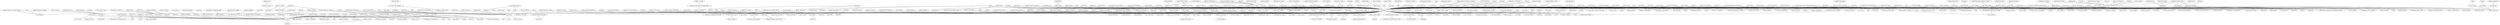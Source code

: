 strict graph layer1 {
	graph [name=layer1];
	node [label="\N"];
	208	[label="Oxidation-Reduction",
		level=2,
		src_id=9205,
		weight=26.430505752563477];
	4430	[label="J Am Chem Soc",
		src_id=5227,
		weight=17.88532066345215];
	208 -- 4430	[level=2,
		weight=2865.0];
	5786	[label="Eur J Pharmacol",
		src_id=3862,
		weight=17.88532066345215];
	60	[label="Dose-Response Relationship, Drug",
		level=1,
		src_id=9159,
		weight=36.910797119140625];
	5786 -- 60	[level=1,
		weight=4085.0];
	7	[label=Animals,
		level=1,
		src_id=8728,
		weight=87.04492950439453];
	5786 -- 7	[level=1,
		weight=12056.0];
	3098	[label="Schizophr Res",
		src_id=6568,
		weight=17.88532066345215];
	1	[label=Humans,
		level=1,
		src_id=8710,
		weight=100.0];
	3098 -- 1	[level=2,
		weight=6833.0];
	198	[label="Psychiatric Status Rating Scales",
		level=2,
		src_id=9124,
		weight=26.938886642456055];
	3098 -- 198	[level=2,
		weight=2006.0];
	146	[label=Schizophrenia,
		level=2,
		src_id=8903,
		weight=28.593612670898438];
	3098 -- 146	[level=2,
		weight=5452.0];
	214	[label="Recombinant Proteins",
		level=2,
		src_id=9654,
		weight=26.344009399414062];
	5342	[label="J Biol Chem",
		src_id=4296,
		weight=17.88532066345215];
	214 -- 5342	[level=2,
		weight=8544.0];
	15	[label="Retrospective Studies",
		level=1,
		src_id=8934,
		weight=66.80177307128906];
	5458	[label="Transplant Proc",
		src_id=4183,
		weight=17.88532066345215];
	15 -- 5458	[level=1,
		weight=4923.0];
	3693	[label="Stat Med",
		src_id=5975,
		weight=17.88532066345215];
	182	[label="Models, Statistical",
		level=2,
		src_id=10055,
		weight=27.430286407470703];
	3693 -- 182	[level=2,
		weight=2979.0];
	3693 -- 1	[level=2,
		weight=5746.0];
	100	[label="Adaptation, Psychological",
		level=2,
		src_id=9288,
		weight=31.468103408813477];
	2382	[label=Psychooncology,
		src_id=7279,
		weight=17.88532066345215];
	100 -- 2382	[level=2,
		weight=938.0];
	5091	[label=Biochemistry,
		src_id=4556,
		weight=17.88532066345215];
	166	[label="Protein Conformation",
		level=2,
		src_id=9473,
		weight=27.98406410217285];
	5091 -- 166	[level=2,
		weight=5055.0];
	5091 -- 1	[level=2,
		weight=8084.0];
	7720	[label="J Womens Health (Larchmt)",
		src_id=1820,
		weight=17.88532066345215];
	113	[label="Women&apos;&apos;s Health",
		level=2,
		src_id=8828,
		weight=30.159963607788086];
	7720 -- 113	[level=2,
		weight=882.0];
	7720 -- 1	[level=2,
		weight=2917.0];
	241	[label="Program Evaluation",
		level=2,
		src_id=9272,
		weight=25.355653762817383];
	4110	[label="Eval Program Plann",
		src_id=5552,
		weight=17.88532066345215];
	241 -- 4110	[level=2,
		weight=678.0];
	5597	[label="Med Secoli",
		src_id=4041,
		weight=17.88532066345215];
	133	[label="History, 16th Century",
		level=2,
		src_id=8718,
		weight=29.108421325683594];
	5597 -- 133	[level=2,
		weight=74.0];
	94	[label="History, 17th Century",
		level=1,
		src_id=8713,
		weight=31.96539878845215];
	5597 -- 94	[level=1,
		weight=103.0];
	5597 -- 1	[level=1,
		weight=326.0];
	84	[label="Mental Disorders",
		level=1,
		src_id=8711,
		weight=33.095008850097656];
	1881	[label="Psychiatr Serv",
		src_id=7789,
		weight=17.88532066345215];
	84 -- 1881	[level=1,
		weight=2296.0];
	217	[label="Alzheimer Disease",
		level=2,
		src_id=9985,
		weight=26.169424057006836];
	1234	[label="J Alzheimers Dis",
		src_id=8439,
		weight=17.88532066345215];
	217 -- 1234	[level=2,
		weight=4120.0];
	7837	[label="Cult Health Sex",
		src_id=17,
		weight=17.88532066345215];
	7837 -- 1	[level=2,
		weight=1198.0];
	188	[label="Cultural Characteristics",
		level=2,
		src_id=8924,
		weight=27.186613082885742];
	7837 -- 188	[level=2,
		weight=155.0];
	291	[label=Comorbidity,
		level=2,
		src_id=9686,
		weight=24.38990020751953];
	3982	[label="J Affect Disord",
		src_id=5684,
		weight=17.88532066345215];
	291 -- 3982	[level=2,
		weight=1038.0];
	5503	[label="J Appl Psychol",
		src_id=4138,
		weight=17.88532066345215];
	5503 -- 1	[level=2,
		weight=1966.0];
	222	[label=Employment,
		level=2,
		src_id=9026,
		weight=25.992656707763672];
	5503 -- 222	[level=2,
		weight=552.0];
	3839	[label=Biomaterials,
		src_id=5830,
		weight=17.88532066345215];
	237	[label="Materials Testing",
		level=2,
		src_id=9485,
		weight=25.540685653686523];
	3839 -- 237	[level=2,
		weight=3037.0];
	169	[label="Cell Survival",
		level=2,
		src_id=9305,
		weight=27.827877044677734];
	3839 -- 169	[level=2,
		weight=1665.0];
	3839 -- 7	[level=2,
		weight=8570.0];
	7189	[label=Trials,
		src_id=2343,
		weight=17.88532066345215];
	7189 -- 1	[level=2,
		weight=4457.0];
	223	[label="Research Design",
		level=2,
		src_id=8761,
		weight=25.992656707763672];
	7189 -- 223	[level=2,
		weight=2702.0];
	4993	[label="Br J Sociol",
		src_id=4656,
		weight=17.88532066345215];
	83	[label="Social Change",
		level=1,
		src_id=8739,
		weight=33.095008850097656];
	4993 -- 83	[level=1,
		weight=181.0];
	4993 -- 1	[level=1,
		weight=746.0];
	229	[label="Anthropology, Cultural",
		level=2,
		src_id=8733,
		weight=25.81363296508789];
	3741	[label="Sociol Health Illn",
		src_id=5927,
		weight=17.88532066345215];
	229 -- 3741	[level=2,
		weight=119.0];
	4460	[label=JAMA,
		src_id=5196,
		weight=17.88532066345215];
	14	[label="United States",
		level=1,
		src_id=8726,
		weight=69.37049865722656];
	4460 -- 14	[level=1,
		weight=5661.0];
	21	[label="History, 20th Century",
		level=1,
		src_id=8716,
		weight=55.34901809692383];
	4460 -- 21	[level=1,
		weight=865.0];
	4460 -- 1	[level=1,
		weight=19588.0];
	36	[label="Magnetic Resonance Imaging",
		level=1,
		src_id=8815,
		weight=43.684322357177734];
	2367	[label=Neuroimage,
		src_id=7294,
		weight=17.88532066345215];
	36 -- 2367	[level=1,
		weight=8854.0];
	5339	[label="J Dairy Sci",
		src_id=4299,
		weight=17.88532066345215];
	123	[label=Cattle,
		level=2,
		src_id=8767,
		weight=29.537063598632812];
	5339 -- 123	[level=2,
		weight=9659.0];
	5339 -- 7	[level=2,
		weight=11825.0];
	177	[label=Aging,
		level=2,
		src_id=9532,
		weight=27.51064109802246];
	4521	[label="Exp Gerontol",
		src_id=5125,
		weight=17.88532066345215];
	177 -- 4521	[level=2,
		weight=2149.0];
	1151	[label="Water Sci Technol",
		src_id=8550,
		weight=17.88532066345215];
	694	[label=Bioreactors,
		src_id=9650,
		weight=19.768112182617188];
	1151 -- 694	[level=2,
		weight=2876.0];
	902	[label="Water Purification",
		src_id=10985,
		weight=18.443592071533203];
	1151 -- 902	[level=2,
		weight=3584.0];
	5633	[label="J Biomech",
		src_id=4009,
		weight=17.88532066345215];
	5633 -- 1	[level=2,
		weight=5897.0];
	136	[label="Biomechanical Phenomena",
		level=2,
		src_id=9118,
		weight=28.889802932739258];
	5633 -- 136	[level=2,
		weight=3585.0];
	27	[label=Prognosis,
		level=1,
		src_id=8933,
		weight=48.82526397705078];
	2152	[label="Ann Surg Oncol",
		src_id=7513,
		weight=17.88532066345215];
	27 -- 2152	[level=1,
		weight=4582.0];
	2419	[label="Qual Life Res",
		src_id=7240,
		weight=17.88532066345215];
	2419 -- 1	[level=1,
		weight=3794.0];
	76	[label="Quality of Life",
		level=1,
		src_id=9235,
		weight=34.752174377441406];
	2419 -- 76	[level=1,
		weight=3318.0];
	34	[label="Cells, Cultured",
		level=1,
		src_id=8858,
		weight=44.24479675292969];
	5344	[label="J Immunol",
		src_id=4293,
		weight=17.88532066345215];
	34 -- 5344	[level=1,
		weight=7324.0];
	73	[label="Cell Proliferation",
		level=1,
		src_id=8860,
		weight=35.06745910644531];
	6456	[label=Oncotarget,
		src_id=3187,
		weight=17.88532066345215];
	73 -- 6456	[level=1,
		weight=3988.0];
	288	[label="Health Care Reform",
		level=2,
		src_id=8756,
		weight=24.4897518157959];
	4108	[label="Mod Healthc",
		src_id=5554,
		weight=17.88532066345215];
	288 -- 4108	[level=2,
		weight=816.0];
	87	[label="Delivery of Health Care",
		level=1,
		src_id=9005,
		weight=32.862831115722656];
	2994	[label=BMJ,
		src_id=6672,
		weight=17.88532066345215];
	87 -- 2994	[level=1,
		weight=1316.0];
	103	[label=Obesity,
		level=2,
		src_id=9157,
		weight=31.27800178527832];
	7177	[label="Obesity (Silver Spring)",
		src_id=2354,
		weight=17.88532066345215];
	103 -- 7177	[level=2,
		weight=3081.0];
	4284	[label="Int J Radiat Oncol Biol Phys",
		src_id=5377,
		weight=17.88532066345215];
	4284 -- 1	[level=2,
		weight=11735.0];
	230	[label="Combined Modality Therapy",
		level=2,
		src_id=8795,
		weight=25.723247528076172];
	4284 -- 230	[level=2,
		weight=1690.0];
	78	[label="HIV Infections",
		level=1,
		src_id=8915,
		weight=34.645965576171875];
	3175	[label=AIDS,
		src_id=6492,
		weight=17.88532066345215];
	78 -- 3175	[level=1,
		weight=7241.0];
	191	[label="Chromatography, High Pressure Liquid",
		level=2,
		src_id=9354,
		weight=27.104496002197266];
	2190	[label="J Chromatogr A",
		src_id=7475,
		weight=17.88532066345215];
	191 -- 2190	[level=2,
		weight=5952.0];
	255	[label="DNA, Bacterial",
		level=2,
		src_id=9201,
		weight=25.073261260986328];
	7266	[label="Int J Syst Evol Microbiol",
		src_id=227,
		weight=17.88532066345215];
	255 -- 7266	[level=2,
		weight=8212.0];
	6692	[label="Atten Percept Psychophys",
		src_id=2823,
		weight=17.88532066345215];
	206	[label=Attention,
		level=2,
		src_id=8822,
		weight=26.5164852142334];
	6692 -- 206	[level=2,
		weight=1128.0];
	6692 -- 1	[level=2,
		weight=2011.0];
	7892	[label="Opt Express",
		src_id=1644,
		weight=17.88532066345215];
	101	[label="Equipment Design",
		level=1,
		src_id=9119,
		weight=31.468103408813477];
	7892 -- 101	[level=1,
		weight=7485.0];
	65	[label="Computer Simulation",
		level=1,
		src_id=8773,
		weight=36.330772399902344];
	7892 -- 65	[level=1,
		weight=3644.0];
	120	[label="Models, Theoretical",
		level=2,
		src_id=10536,
		weight=29.885969161987305];
	7892 -- 120	[level=2,
		weight=3163.0];
	185	[label="Evidence-Based Medicine",
		level=2,
		src_id=8901,
		weight=27.268278121948242];
	5404	[label=Lakartidningen,
		src_id=4238,
		weight=17.88532066345215];
	185 -- 5404	[level=2,
		weight=700.0];
	69	[label="Clinical Trials as Topic",
		level=1,
		src_id=9039,
		weight=35.377864837646484];
	7683	[label="MMW Fortschr Med",
		src_id=186,
		weight=17.88532066345215];
	69 -- 7683	[level=1,
		weight=830.0];
	81	[label="Cell Differentiation",
		level=1,
		src_id=8856,
		weight=33.88600158691406];
	81 -- 5344	[level=1,
		weight=4232.0];
	178	[label=Water,
		level=2,
		src_id=9507,
		weight=27.51064109802246];
	7726	[label="J Phys Chem B",
		src_id=1813,
		weight=17.88532066345215];
	178 -- 7726	[level=2,
		weight=3116.0];
	186	[label="Binding Sites",
		level=2,
		src_id=10413,
		weight=27.268278121948242];
	186 -- 5342	[level=2,
		weight=10283.0];
	10	[label="Young Adult",
		level=1,
		src_id=8796,
		weight=75.45704650878906];
	7052	[label="PLoS One",
		src_id=2471,
		weight=17.88532066345215];
	10 -- 7052	[level=1,
		weight=19593.0];
	207	[label="Polymorphism, Single Nucleotide",
		level=2,
		src_id=10069,
		weight=26.5164852142334];
	5433	[label="BMC Genomics",
		src_id=421,
		weight=17.88532066345215];
	207 -- 5433	[level=2,
		weight=1445.0];
	202	[label="Stress, Psychological",
		level=2,
		src_id=9367,
		weight=26.686920166015625];
	4220	[label=Psychoneuroendocrinology,
		src_id=5442,
		weight=17.88532066345215];
	202 -- 4220	[level=2,
		weight=1246.0];
	3643	[label="Soc Sci Med",
		src_id=6020,
		weight=17.88532066345215];
	164	[label="Interviews as Topic",
		level=2,
		src_id=8917,
		weight=28.061565399169922];
	3643 -- 164	[level=2,
		weight=1141.0];
	3643 -- 1	[level=2,
		weight=9175.0];
	279	[label="Health Status",
		level=2,
		src_id=9049,
		weight=24.58883285522461];
	3643 -- 279	[level=2,
		weight=872.0];
	137	[label="Social Support",
		level=2,
		src_id=9290,
		weight=28.81626319885254];
	3643 -- 137	[level=2,
		weight=733.0];
	104	[label="Qualitative Research",
		level=2,
		src_id=8916,
		weight=31.08583641052246];
	3643 -- 104	[level=2,
		weight=1169.0];
	170	[label="Heart Failure",
		level=2,
		src_id=9426,
		weight=27.67008399963379];
	1032	[label="Eur J Heart Fail",
		src_id=93,
		weight=17.88532066345215];
	170 -- 1032	[level=2,
		weight=2707.0];
	5007	[label=Diabetes,
		src_id=4642,
		weight=17.88532066345215];
	243	[label=Insulin,
		level=2,
		src_id=8992,
		weight=25.355653762817383];
	5007 -- 243	[level=2,
		weight=2604.0];
	5007 -- 7	[level=2,
		weight=4868.0];
	5462	[label=Atherosclerosis,
		src_id=4179,
		weight=17.88532066345215];
	58	[label=Biomarkers,
		level=1,
		src_id=8998,
		weight=36.95842361450195];
	5462 -- 58	[level=1,
		weight=1494.0];
	5462 -- 1	[level=1,
		weight=7595.0];
	3741 -- 1	[level=2,
		weight=1166.0];
	5834	[label="Water Res",
		src_id=3815,
		weight=17.88532066345215];
	368	[label="Water Pollutants, Chemical",
		src_id=9298,
		weight=23.124969482421875];
	5834 -- 368	[level=2,
		weight=3240.0];
	5834 -- 902	[level=2,
		weight=3803.0];
	4220 -- 1	[level=2,
		weight=2933.0];
	5478	[label=Stroke,
		src_id=4163,
		weight=17.88532066345215];
	176	[label=Stroke,
		level=2,
		src_id=9691,
		weight=27.51064109802246];
	5478 -- 176	[level=2,
		weight=7617.0];
	5478 -- 1	[level=2,
		weight=11173.0];
	2874	[label="J Aging Soc Policy",
		src_id=6795,
		weight=17.88532066345215];
	2874 -- 1	[level=2,
		weight=530.0];
	125	[label="Public Policy",
		level=2,
		src_id=9053,
		weight=29.324140548706055];
	2874 -- 125	[level=2,
		weight=130.0];
	116	[label=China,
		level=2,
		src_id=9937,
		weight=30.091882705688477];
	2087	[label="Ying Yong Sheng Tai Xue Bao",
		src_id=7576,
		weight=17.88532066345215];
	116 -- 2087	[level=2,
		weight=3774.0];
	3725	[label="Zhonghua Liu Xing Bing Xue Za Zhi",
		src_id=5942,
		weight=17.88532066345215];
	116 -- 3725	[level=2,
		weight=3314.0];
	3645	[label="Zhonghua Yi Shi Za Zhi",
		src_id=6018,
		weight=17.88532066345215];
	116 -- 3645	[level=2,
		weight=462.0];
	257	[label="Nursing Assessment",
		level=2,
		src_id=10615,
		weight=25.073261260986328];
	4299	[label=Nursing,
		src_id=5362,
		weight=17.88532066345215];
	257 -- 4299	[level=2,
		weight=694.0];
	57	[label="Models, Molecular",
		level=1,
		src_id=9219,
		weight=36.95842361450195];
	7726 -- 57	[level=2,
		weight=3185.0];
	3271	[label="J Interpers Violence",
		src_id=6393,
		weight=17.88532066345215];
	3271 -- 1	[level=2,
		weight=3273.0];
	119	[label="Interpersonal Relations",
		level=2,
		src_id=8922,
		weight=29.885969161987305];
	3271 -- 119	[level=2,
		weight=725.0];
	107	[label="Lung Neoplasms",
		level=2,
		src_id=8941,
		weight=30.760820388793945];
	3133	[label="Lung Cancer",
		src_id=6533,
		weight=17.88532066345215];
	107 -- 3133	[level=2,
		weight=4555.0];
	79	[label="Health Knowledge, Attitudes, Practice",
		level=1,
		src_id=8918,
		weight=34.2696647644043];
	2655	[label="BMC Public Health",
		src_id=701,
		weight=17.88532066345215];
	79 -- 2655	[level=1,
		weight=1144.0];
	155	[label="Plant Extracts",
		level=2,
		src_id=9337,
		weight=28.291793823242188];
	4007	[label="J Ethnopharmacol",
		src_id=5657,
		weight=17.88532066345215];
	155 -- 4007	[level=2,
		weight=5668.0];
	153	[label="Diabetes Mellitus, Type 2",
		level=2,
		src_id=8989,
		weight=28.3677921295166];
	4071	[label="Diabetes Care",
		src_id=5593,
		weight=17.88532066345215];
	153 -- 4071	[level=2,
		weight=4619.0];
	212	[label="Chronic Disease",
		level=2,
		src_id=9761,
		weight=26.344009399414062];
	4329	[label=Pain,
		src_id=5330,
		weight=17.88532066345215];
	212 -- 4329	[level=2,
		weight=588.0];
	286	[label="Dental Caries",
		level=2,
		src_id=9135,
		weight=24.4897518157959];
	5836	[label="Caries Res",
		src_id=3813,
		weight=17.88532066345215];
	286 -- 5836	[level=2,
		weight=805.0];
	3353	[label="J Cataract Refract Surg",
		src_id=6309,
		weight=17.88532066345215];
	3353 -- 1	[level=2,
		weight=8226.0];
	235	[label="Visual Acuity",
		level=2,
		src_id=9987,
		weight=25.540685653686523];
	3353 -- 235	[level=2,
		weight=3175.0];
	25	[label="Follow-Up Studies",
		level=1,
		src_id=8996,
		weight=50.85843276977539];
	5663	[label="Ann Thorac Surg",
		src_id=3982,
		weight=17.88532066345215];
	25 -- 5663	[level=1,
		weight=4385.0];
	281	[label="Population Dynamics",
		level=2,
		src_id=10510,
		weight=24.58883285522461];
	5662	[label=Oecologia,
		src_id=3983,
		weight=17.88532066345215];
	281 -- 5662	[level=2,
		weight=959.0];
	6342	[label="Sci Rep",
		src_id=3323,
		weight=17.88532066345215];
	6342 -- 1	[level=1,
		weight=34325.0];
	39	[label="Disease Models, Animal",
		level=1,
		src_id=8812,
		weight=42.29903030395508];
	6342 -- 39	[level=1,
		weight=4021.0];
	246	[label="Sexual Behavior",
		level=2,
		src_id=8735,
		weight=25.26218032836914];
	5749	[label="Arch Sex Behav",
		src_id=3899,
		weight=17.88532066345215];
	246 -- 5749	[level=2,
		weight=1310.0];
	4430 -- 57	[level=2,
		weight=8022.0];
	17	[label="Surveys and Questionnaires",
		level=1,
		src_id=8833,
		weight=61.09681701660156];
	2655 -- 17	[level=1,
		weight=3129.0];
	165	[label="Health Promotion",
		level=2,
		src_id=9806,
		weight=27.98406410217285];
	2655 -- 165	[level=2,
		weight=1261.0];
	41	[label=Prevalence,
		level=1,
		src_id=9071,
		weight=41.806114196777344];
	2655 -- 41	[level=1,
		weight=1900.0];
	2655 -- 1	[level=1,
		weight=12976.0];
	42	[label="Socioeconomic Factors",
		level=1,
		src_id=8736,
		weight=41.34180450439453];
	2655 -- 42	[level=1,
		weight=1701.0];
	24	[label="Cross-Sectional Studies",
		level=1,
		src_id=9093,
		weight=50.91201400756836];
	2655 -- 24	[level=1,
		weight=3415.0];
	3820	[label="J Neurosci",
		src_id=5848,
		weight=17.88532066345215];
	269	[label="In Vitro Techniques",
		level=2,
		src_id=10249,
		weight=24.78475570678711];
	3820 -- 269	[level=2,
		weight=2578.0];
	80	[label=Neurons,
		level=1,
		src_id=8927,
		weight=34.106163024902344];
	3820 -- 80	[level=1,
		weight=8210.0];
	3820 -- 7	[level=1,
		weight=21773.0];
	3785	[label="Mol Cell Biol",
		src_id=5882,
		weight=17.88532066345215];
	219	[label="Transcription Factors",
		level=2,
		src_id=8900,
		weight=26.169424057006836];
	3785 -- 219	[level=2,
		weight=2210.0];
	3785 -- 7	[level=2,
		weight=7034.0];
	4988	[label=Evolution,
		src_id=4661,
		weight=17.88532066345215];
	129	[label="Biological Evolution",
		level=2,
		src_id=8898,
		weight=29.180644989013672];
	4988 -- 129	[level=2,
		weight=2113.0];
	4988 -- 7	[level=2,
		weight=3748.0];
	4423	[label="J Am Vet Med Assoc",
		src_id=5234,
		weight=17.88532066345215];
	225	[label=Dogs,
		level=2,
		src_id=9438,
		weight=25.81363296508789];
	4423 -- 225	[level=2,
		weight=2937.0];
	4423 -- 7	[level=2,
		weight=7910.0];
	7641	[label=Zootaxa,
		src_id=1906,
		weight=17.88532066345215];
	122	[label="Species Specificity",
		level=2,
		src_id=8873,
		weight=29.607431411743164];
	7641 -- 122	[level=2,
		weight=1713.0];
	7641 -- 7	[level=2,
		weight=12668.0];
	56	[label="Breast Neoplasms",
		level=1,
		src_id=8826,
		weight=37.14784240722656];
	3767	[label="Breast Cancer Res Treat",
		src_id=5900,
		weight=17.88532066345215];
	56 -- 3767	[level=1,
		weight=6563.0];
	4551	[label="Exp Brain Res",
		src_id=5098,
		weight=17.88532066345215];
	234	[label="Reaction Time",
		level=2,
		src_id=8819,
		weight=25.63227081298828];
	4551 -- 234	[level=2,
		weight=1950.0];
	4551 -- 1	[level=2,
		weight=6251.0];
	61	[label="History, 18th Century",
		level=1,
		src_id=8717,
		weight=36.910797119140625];
	2261	[label="J Med Biogr",
		src_id=7400,
		weight=17.88532066345215];
	61 -- 2261	[level=1,
		weight=209.0];
	12	[label="Risk Factors",
		level=1,
		src_id=8825,
		weight=71.24629974365234];
	12 -- 7052	[level=1,
		weight=8991.0];
	5767	[label="J Nurs Adm",
		src_id=3880,
		weight=17.88532066345215];
	200	[label=Leadership,
		level=2,
		src_id=8754,
		weight=26.771392822265625];
	5767 -- 200	[level=2,
		weight=616.0];
	5767 -- 1	[level=2,
		weight=2038.0];
	181	[label="Nursing Staff, Hospital",
		level=2,
		src_id=8845,
		weight=27.430286407470703];
	5767 -- 181	[level=2,
		weight=873.0];
	108	[label=Temperature,
		level=2,
		src_id=8869,
		weight=30.760820388793945];
	1087	[label="Bioresour Technol",
		src_id=8656,
		weight=17.88532066345215];
	108 -- 1087	[level=2,
		weight=3275.0];
	187	[label="Attitude to Health",
		level=2,
		src_id=8925,
		weight=27.186613082885742];
	3555	[label="Patient Educ Couns",
		src_id=6110,
		weight=17.88532066345215];
	187 -- 3555	[level=2,
		weight=576.0];
	226	[label="Computational Biology",
		level=2,
		src_id=9218,
		weight=25.81363296508789];
	1278	[label=Bioinformatics,
		src_id=8395,
		weight=17.88532066345215];
	226 -- 1278	[level=2,
		weight=3253.0];
	248	[label="Models, Genetic",
		level=2,
		src_id=10063,
		weight=25.26218032836914];
	4978	[label=Genetics,
		src_id=4671,
		weight=17.88532066345215];
	248 -- 4978	[level=2,
		weight=2167.0];
	59	[label=Algorithms,
		level=1,
		src_id=8775,
		weight=36.95842361450195];
	1278 -- 59	[level=2,
		weight=6236.0];
	151	[label=Software,
		level=2,
		src_id=8777,
		weight=28.518693923950195];
	1278 -- 151	[level=2,
		weight=7195.0];
	53	[label=Phylogeny,
		level=1,
		src_id=8955,
		weight=37.70623016357422];
	7266 -- 53	[level=1,
		weight=9399.0];
	92	[label="Sequence Analysis, DNA",
		level=1,
		src_id=9200,
		weight=32.329627990722656];
	7266 -- 92	[level=1,
		weight=7631.0];
	7913	[label="J Acquir Immune Defic Syndr",
		src_id=162,
		weight=17.88532066345215];
	290	[label="Anti-HIV Agents",
		level=2,
		src_id=9841,
		weight=24.38990020751953];
	7913 -- 290	[level=2,
		weight=2054.0];
	7913 -- 1	[level=2,
		weight=6544.0];
	1881 -- 1	[level=1,
		weight=5498.0];
	33	[label="Molecular Sequence Data",
		level=1,
		src_id=8959,
		weight=44.5545539855957];
	33 -- 5342	[level=1,
		weight=18024.0];
	5343	[label="J Bacteriol",
		src_id=4295,
		weight=17.88532066345215];
	33 -- 5343	[level=1,
		weight=5745.0];
	4803	[label="Plant Physiol",
		src_id=4848,
		weight=17.88532066345215];
	33 -- 4803	[level=2,
		weight=2374.0];
	4274	[label="Appl Environ Microbiol",
		src_id=5387,
		weight=17.88532066345215];
	33 -- 4274	[level=2,
		weight=5271.0];
	62	[label="Cell Line",
		level=1,
		src_id=8864,
		weight=36.76728820800781];
	62 -- 5342	[level=1,
		weight=13738.0];
	289	[label=Family,
		level=2,
		src_id=10280,
		weight=24.4897518157959];
	3122	[label="J Fam Psychol",
		src_id=6545,
		weight=17.88532066345215];
	289 -- 3122	[level=2,
		weight=234.0];
	211	[label=Students,
		level=2,
		src_id=10342,
		weight=26.430505752563477];
	3703	[label="J Am Coll Health",
		src_id=5965,
		weight=17.88532066345215];
	211 -- 3703	[level=2,
		weight=1187.0];
	53 -- 7052	[level=1,
		weight=9151.0];
	175	[label="Myocardial Infarction",
		level=2,
		src_id=9254,
		weight=27.590572357177734];
	5550	[label="Am J Cardiol",
		src_id=4091,
		weight=17.88532066345215];
	175 -- 5550	[level=2,
		weight=2412.0];
	7305	[label="Proc Biol Sci",
		src_id=2224,
		weight=17.88532066345215];
	117	[label="Social Behavior",
		level=2,
		src_id=9406,
		weight=30.023523330688477];
	7305 -- 117	[level=2,
		weight=541.0];
	7305 -- 7	[level=2,
		weight=7563.0];
	4455	[label="J Rheumatol",
		src_id=5202,
		weight=17.88532066345215];
	64	[label="Severity of Illness Index",
		level=1,
		src_id=9086,
		weight=36.379722595214844];
	4455 -- 64	[level=1,
		weight=1831.0];
	4455 -- 1	[level=1,
		weight=8696.0];
	11	[label="Treatment Outcome",
		level=1,
		src_id=8791,
		weight=74.7963638305664];
	11 -- 5663	[level=1,
		weight=4747.0];
	4521 -- 1	[level=2,
		weight=2028.0];
	171	[label="Environmental Monitoring",
		level=2,
		src_id=9302,
		weight=27.67008399963379];
	5251	[label="Sci Total Environ",
		src_id=4387,
		weight=17.88532066345215];
	171 -- 5251	[level=2,
		weight=8667.0];
	216	[label="Body Mass Index",
		level=2,
		src_id=9633,
		weight=26.25698471069336];
	216 -- 7177	[level=2,
		weight=1807.0];
	4787	[label="J Environ Manage",
		src_id=4864,
		weight=17.88532066345215];
	296	[label="Conservation of Natural Resources",
		level=2,
		src_id=10610,
		weight=24.38990020751953];
	4787 -- 296	[level=2,
		weight=2036.0];
	4787 -- 1	[level=2,
		weight=1670.0];
	150	[label=Ecosystem,
		level=2,
		src_id=8879,
		weight=28.518693923950195];
	2087 -- 150	[level=2,
		weight=2855.0];
	250	[label="Blood Glucose",
		level=2,
		src_id=8991,
		weight=25.168052673339844];
	4071 -- 250	[level=2,
		weight=3073.0];
	4071 -- 1	[level=2,
		weight=10941.0];
	9	[label=Child,
		level=1,
		src_id=8794,
		weight=76.380126953125];
	9 -- 7052	[level=1,
		weight=8973.0];
	4139	[label="Cult Med Psychiatry",
		src_id=5522,
		weight=17.88532066345215];
	4139 -- 1	[level=2,
		weight=602.0];
	293	[label=Culture,
		level=2,
		src_id=9400,
		weight=24.38990020751953];
	4139 -- 293	[level=2,
		weight=113.0];
	2830	[label="Biosens Bioelectron",
		src_id=6840,
		weight=17.88532066345215];
	101 -- 2830	[level=1,
		weight=4069.0];
	4299 -- 1	[level=2,
		weight=3883.0];
	4110 -- 1	[level=2,
		weight=942.0];
	109	[label=Physicians,
		level=2,
		src_id=9875,
		weight=30.496360778808594];
	5298	[label="Med Econ",
		src_id=4336,
		weight=17.88532066345215];
	109 -- 5298	[level=2,
		weight=551.0];
	63	[label="Anti-Bacterial Agents",
		level=1,
		src_id=9128,
		weight=36.525901794433594];
	5285	[label="Antimicrob Agents Chemother",
		src_id=4349,
		weight=17.88532066345215];
	63 -- 5285	[level=1,
		weight=6851.0];
	3904	[label="J Anim Sci",
		src_id=5764,
		weight=17.88532066345215];
	144	[label=Diet,
		level=2,
		src_id=8881,
		weight=28.668174743652344];
	3904 -- 144	[level=2,
		weight=2813.0];
	252	[label=Swine,
		level=2,
		src_id=10188,
		weight=25.168052673339844];
	3904 -- 252	[level=2,
		weight=3012.0];
	3904 -- 7	[level=2,
		weight=9119.0];
	3979	[label=Hypertension,
		src_id=5687,
		weight=17.88532066345215];
	197	[label=Hypertension,
		level=2,
		src_id=9425,
		weight=26.938886642456055];
	3979 -- 197	[level=2,
		weight=4303.0];
	3979 -- 1	[level=2,
		weight=5484.0];
	218	[label="Blood Pressure",
		level=2,
		src_id=9427,
		weight=26.169424057006836];
	3979 -- 218	[level=2,
		weight=3642.0];
	14 -- 5298	[level=2,
		weight=2448.0];
	14 -- 4108	[level=1,
		weight=8734.0];
	90	[label="Neoplasm Staging",
		level=1,
		src_id=8936,
		weight=32.56850051879883];
	2152 -- 90	[level=1,
		weight=3404.0];
	2152 -- 1	[level=1,
		weight=9249.0];
	240	[label="Survival Rate",
		level=2,
		src_id=9344,
		weight=25.355653762817383];
	2152 -- 240	[level=2,
		weight=3541.0];
	6496	[label="BMJ Case Rep",
		src_id=3147,
		weight=17.88532066345215];
	29	[label="Diagnosis, Differential",
		level=1,
		src_id=9064,
		weight=47.48917770385742];
	6496 -- 29	[level=1,
		weight=4796.0];
	6496 -- 1	[level=1,
		weight=17143.0];
	99	[label="Biomarkers, Tumor",
		level=1,
		src_id=8937,
		weight=31.71846580505371];
	99 -- 6456	[level=1,
		weight=2448.0];
	5430	[label="N Engl J Med",
		src_id=4213,
		weight=17.88532066345215];
	215	[label="Drug Therapy, Combination",
		level=2,
		src_id=9129,
		weight=26.344009399414062];
	5430 -- 215	[level=2,
		weight=936.0];
	5430 -- 1	[level=2,
		weight=26506.0];
	163	[label="Predictive Value of Tests",
		level=2,
		src_id=8969,
		weight=28.061565399169922];
	7333	[label="World J Gastroenterol",
		src_id=22,
		weight=17.88532066345215];
	163 -- 7333	[level=2,
		weight=1827.0];
	68	[label="Gene Expression Regulation",
		level=1,
		src_id=9634,
		weight=35.377864837646484];
	68 -- 7052	[level=1,
		weight=8221.0];
	86	[label="Practice Guidelines as Topic",
		level=1,
		src_id=8846,
		weight=32.979278564453125];
	86 -- 2994	[level=1,
		weight=1412.0];
	91	[label="Polymerase Chain Reaction",
		level=1,
		src_id=9629,
		weight=32.44944763183594];
	4388	[label="J Clin Microbiol",
		src_id=5269,
		weight=17.88532066345215];
	91 -- 4388	[level=1,
		weight=3708.0];
	220	[label="Substance-Related Disorders",
		level=2,
		src_id=10013,
		weight=26.08131980895996];
	4312	[label="Drug Alcohol Depend",
		src_id=5349,
		weight=17.88532066345215];
	220 -- 4312	[level=2,
		weight=1574.0];
	97	[label="Molecular Structure",
		level=1,
		src_id=9173,
		weight=31.903982162475586];
	5311	[label="J Org Chem",
		src_id=4323,
		weight=17.88532066345215];
	97 -- 5311	[level=2,
		weight=7872.0];
	2619	[label="Bioorg Med Chem Lett",
		src_id=7044,
		weight=17.88532066345215];
	97 -- 2619	[level=1,
		weight=6426.0];
	5870	[label="Annu Int Conf IEEE Eng Med Biol Soc",
		src_id=3781,
		weight=17.88532066345215];
	5870 -- 1	[level=1,
		weight=15584.0];
	5870 -- 59	[level=1,
		weight=6812.0];
	5285 -- 1	[level=1,
		weight=9543.0];
	158	[label="Microbial Sensitivity Tests",
		level=2,
		src_id=9935,
		weight=28.215431213378906];
	5285 -- 158	[level=2,
		weight=7457.0];
	54	[label=Apoptosis,
		level=1,
		src_id=9197,
		weight=37.61417007446289];
	5044	[label="Biochem Biophys Res Commun",
		src_id=4603,
		weight=17.88532066345215];
	54 -- 5044	[level=1,
		weight=3472.0];
	132	[label=DNA,
		level=2,
		src_id=8764,
		weight=29.108421325683594];
	4721	[label="Nucleic Acids Res",
		src_id=4933,
		weight=17.88532066345215];
	132 -- 4721	[level=2,
		weight=3831.0];
	239	[label="Models, Chemical",
		level=2,
		src_id=9356,
		weight=25.355653762817383];
	7897	[label="Phys Rev E Stat Nonlin Soft Matter Phys",
		src_id=1634,
		weight=17.88532066345215];
	239 -- 7897	[level=2,
		weight=2484.0];
	193	[label="Neuropsychological Tests",
		level=2,
		src_id=8814,
		weight=27.104496002197266];
	5555	[label=Neuropsychologia,
		src_id=4087,
		weight=17.88532066345215];
	193 -- 5555	[level=2,
		weight=2078.0];
	3971	[label="J Am Acad Dermatol",
		src_id=5697,
		weight=17.88532066345215];
	3971 -- 1	[level=2,
		weight=10368.0];
	282	[label="Skin Neoplasms",
		level=2,
		src_id=10020,
		weight=24.58883285522461];
	3971 -- 282	[level=2,
		weight=2539.0];
	40	[label="Models, Biological",
		level=1,
		src_id=8781,
		weight=42.29903030395508];
	4365	[label="Proc Natl Acad Sci U S A",
		src_id=5292,
		weight=17.88532066345215];
	40 -- 4365	[level=1,
		weight=4280.0];
	5458 -- 1	[level=1,
		weight=16116.0];
	5120	[label="Am J Obstet Gynecol",
		src_id=4528,
		weight=17.88532066345215];
	2	[label=Female,
		level=1,
		src_id=8751,
		weight=98.26700592041016];
	5120 -- 2	[level=1,
		weight=10693.0];
	22	[label=Pregnancy,
		level=1,
		src_id=8802,
		weight=51.468326568603516];
	5120 -- 22	[level=1,
		weight=7242.0];
	4614	[label="Nihon Rinsho",
		src_id=5037,
		weight=17.88532066345215];
	111	[label=Japan,
		level=2,
		src_id=9314,
		weight=30.36259651184082];
	4614 -- 111	[level=2,
		weight=1327.0];
	4614 -- 1	[level=2,
		weight=19097.0];
	261	[label="Disease Outbreaks",
		level=2,
		src_id=9467,
		weight=24.88162612915039];
	1040	[label="Euro Surveill",
		src_id=91,
		weight=17.88532066345215];
	261 -- 1040	[level=2,
		weight=1721.0];
	5716	[label="Anesth Analg",
		src_id=3929,
		weight=17.88532066345215];
	294	[label="Double-Blind Method",
		level=2,
		src_id=9155,
		weight=24.38990020751953];
	5716 -- 294	[level=2,
		weight=1058.0];
	5716 -- 1	[level=2,
		weight=10955.0];
	5545	[label=Soins,
		src_id=4098,
		weight=17.88532066345215];
	102	[label=France,
		level=2,
		src_id=9811,
		weight=31.40496063232422];
	5545 -- 102	[level=2,
		weight=1299.0];
	5545 -- 1	[level=2,
		weight=3579.0];
	5112	[label="Am Psychol",
		src_id=4536,
		weight=17.88532066345215];
	72	[label="History, 21st Century",
		level=1,
		src_id=8731,
		weight=35.274925231933594];
	5112 -- 72	[level=1,
		weight=481.0];
	5112 -- 1	[level=1,
		weight=2020.0];
	3606	[label="J Clin Oncol",
		src_id=6060,
		weight=17.88532066345215];
	35	[label=Neoplasms,
		level=1,
		src_id=8938,
		weight=44.00115966796875];
	3606 -- 35	[level=1,
		weight=2542.0];
	127	[label="Antineoplastic Combined Chemotherapy Protocols",
		level=2,
		src_id=8939,
		weight=29.252552032470703];
	3606 -- 127	[level=2,
		weight=4193.0];
	3606 -- 1	[level=1,
		weight=17405.0];
	280	[label="Data Collection",
		level=2,
		src_id=8986,
		weight=24.58883285522461];
	5863	[label="J Med Internet Res",
		src_id=379,
		weight=17.88532066345215];
	280 -- 5863	[level=2,
		weight=163.0];
	2354	[label="Nat Genet",
		src_id=7307,
		weight=17.88532066345215];
	2354 -- 1	[level=2,
		weight=3915.0];
	213	[label="Genetic Predisposition to Disease",
		level=2,
		src_id=9695,
		weight=26.344009399414062];
	2354 -- 213	[level=2,
		weight=962.0];
	8	[label=Adolescent,
		level=1,
		src_id=8792,
		weight=83.36589813232422];
	8 -- 7052	[level=1,
		weight=15817.0];
	4365 -- 7	[level=1,
		weight=32886.0];
	2580	[label="Aten Primaria",
		src_id=7082,
		weight=17.88532066345215];
	180	[label="Primary Health Care",
		level=2,
		src_id=10075,
		weight=27.51064109802246];
	2580 -- 180	[level=2,
		weight=1171.0];
	2580 -- 1	[level=2,
		weight=3644.0];
	4853	[label="Am J Phys Anthropol",
		src_id=4798,
		weight=17.88532066345215];
	264	[label="History, Ancient",
		level=2,
		src_id=8725,
		weight=24.88162612915039];
	4853 -- 264	[level=2,
		weight=434.0];
	4853 -- 1	[level=2,
		weight=2389.0];
	106	[label=Radiography,
		level=2,
		src_id=9068,
		weight=30.760820388793945];
	4228	[label="Spine (Phila Pa 1976)",
		src_id=5433,
		weight=17.88532066345215];
	106 -- 4228	[level=2,
		weight=2024.0];
	7728	[label="Rep Carcinog",
		src_id=1811,
		weight=17.88532066345215];
	149	[label="Government Regulation",
		level=2,
		src_id=9021,
		weight=28.518693923950195];
	7728 -- 149	[level=2,
		weight=448.0];
	7728 -- 1	[level=2,
		weight=628.0];
	242	[label="Mice, Knockout",
		level=2,
		src_id=9220,
		weight=25.355653762817383];
	242 -- 5344	[level=2,
		weight=7800.0];
	23	[label="Prospective Studies",
		level=1,
		src_id=8829,
		weight=51.44209289550781];
	3756	[label="Int J Cardiol",
		src_id=5911,
		weight=17.88532066345215];
	23 -- 3756	[level=1,
		weight=2532.0];
	135	[label="Image Processing, Computer-Assisted",
		level=2,
		src_id=9123,
		weight=28.889802932739258];
	135 -- 2367	[level=2,
		weight=4458.0];
	298	[label="Heart Rate",
		level=2,
		src_id=10246,
		weight=24.38990020751953];
	7105	[label="Am J Physiol Heart Circ Physiol",
		src_id=242,
		weight=17.88532066345215];
	298 -- 7105	[level=2,
		weight=1205.0];
	2128	[label="J Hazard Mater",
		src_id=7535,
		weight=17.88532066345215];
	368 -- 2128	[level=2,
		weight=4277.0];
	5275	[label=Chemosphere,
		src_id=4360,
		weight=17.88532066345215];
	368 -- 5275	[level=2,
		weight=6519.0];
	368 -- 5251	[level=2,
		weight=5326.0];
	5663 -- 1	[level=1,
		weight=19992.0];
	48	[label="Postoperative Complications",
		level=1,
		src_id=9152,
		weight=39.5128173828125];
	5663 -- 48	[level=1,
		weight=3826.0];
	44	[label="Risk Assessment",
		level=1,
		src_id=9251,
		weight=40.94771957397461];
	5663 -- 44	[level=1,
		weight=2383.0];
	7897 -- 65	[level=2,
		weight=4917.0];
	4129	[label="AJR Am J Roentgenol",
		src_id=5532,
		weight=17.88532066345215];
	270	[label="Contrast Media",
		level=2,
		src_id=9547,
		weight=24.68716049194336];
	4129 -- 270	[level=2,
		weight=2231.0];
	4129 -- 1	[level=1,
		weight=11816.0];
	32	[label="Tomography, X-Ray Computed",
		level=1,
		src_id=9276,
		weight=44.656944274902344];
	4129 -- 32	[level=1,
		weight=4296.0];
	138	[label="Muscle, Skeletal",
		level=2,
		src_id=8851,
		weight=28.81626319885254];
	3465	[label="J Appl Physiol (1985)",
		src_id=6198,
		weight=17.88532066345215];
	138 -- 3465	[level=2,
		weight=2960.0];
	110	[label="Hydrogen-Ion Concentration",
		level=2,
		src_id=9652,
		weight=30.36259651184082];
	2128 -- 110	[level=2,
		weight=3148.0];
	115	[label=Genotype,
		level=2,
		src_id=9997,
		weight=30.091882705688477];
	115 -- 4388	[level=2,
		weight=2248.0];
	142	[label="Social Conditions",
		level=2,
		src_id=8742,
		weight=28.74239158630371];
	2053	[label="J Hist Sex",
		src_id=7611,
		weight=17.88532066345215];
	142 -- 2053	[level=2,
		weight=53.0];
	278	[label="Disease Progression",
		level=2,
		src_id=9707,
		weight=24.58883285522461];
	4827	[label=Neurology,
		src_id=4824,
		weight=17.88532066345215];
	278 -- 4827	[level=2,
		weight=1584.0];
	174	[label="Gene Expression Regulation, Neoplastic",
		level=2,
		src_id=9383,
		weight=27.590572357177734];
	174 -- 6456	[level=2,
		weight=3521.0];
	4899	[label=Pediatrics,
		src_id=4750,
		weight=17.88532066345215];
	37	[label="Infant, Newborn",
		level=1,
		src_id=8801,
		weight=42.81869888305664];
	4899 -- 37	[level=1,
		weight=4784.0];
	4899 -- 1	[level=1,
		weight=15553.0];
	28	[label=Infant,
		level=1,
		src_id=8803,
		weight=48.53419876098633];
	4899 -- 28	[level=1,
		weight=4976.0];
	20	[label="Child, Preschool",
		level=1,
		src_id=8805,
		weight=56.81303405761719];
	4899 -- 20	[level=1,
		weight=5029.0];
	263	[label="Nurse-Patient Relations",
		level=2,
		src_id=8844,
		weight=24.88162612915039];
	3918	[label="Krankenpfl Soins Infirm",
		src_id=5750,
		weight=17.88532066345215];
	263 -- 3918	[level=2,
		weight=768.0];
	3868	[label=Appetite,
		src_id=5801,
		weight=17.88532066345215];
	3868 -- 1	[level=2,
		weight=4170.0];
	275	[label="Feeding Behavior",
		level=2,
		src_id=10907,
		weight=24.68716049194336];
	3868 -- 275	[level=2,
		weight=1873.0];
	160	[label="Informed Consent",
		level=2,
		src_id=9613,
		weight=28.138689041137695];
	7363	[label="Am J Bioeth",
		src_id=217,
		weight=17.88532066345215];
	160 -- 7363	[level=2,
		weight=627.0];
	194	[label=Australia,
		level=2,
		src_id=8768,
		weight=27.104496002197266];
	4848	[label="Med J Aust",
		src_id=4802,
		weight=17.88532066345215];
	194 -- 4848	[level=2,
		weight=4704.0];
	6456 -- 1	[level=1,
		weight=14779.0];
	297	[label=Learning,
		level=2,
		src_id=10340,
		weight=24.38990020751953];
	3946	[label="Med Teach",
		src_id=5722,
		weight=17.88532066345215];
	297 -- 3946	[level=2,
		weight=677.0];
	118	[label="Escherichia coli",
		level=2,
		src_id=9651,
		weight=29.885969161987305];
	118 -- 5343	[level=2,
		weight=3094.0];
	98	[label="Bacterial Proteins",
		level=1,
		src_id=9104,
		weight=31.71846580505371];
	98 -- 5343	[level=1,
		weight=7765.0];
	299	[label="Protein Structure, Tertiary",
		level=2,
		src_id=9221,
		weight=24.289264678955078];
	299 -- 5342	[level=2,
		weight=14729.0];
	74	[label="Mice, Inbred C57BL",
		level=1,
		src_id=9105,
		weight=34.910438537597656];
	74 -- 5344	[level=1,
		weight=9672.0];
	5743	[label="J Allergy Clin Immunol",
		src_id=3903,
		weight=17.88532066345215];
	228	[label=Asthma,
		level=2,
		src_id=9031,
		weight=25.81363296508789];
	5743 -- 228	[level=2,
		weight=3307.0];
	5743 -- 1	[level=2,
		weight=9109.0];
	89	[label="Cardiovascular Diseases",
		level=1,
		src_id=8827,
		weight=32.62773895263672];
	5667	[label=Circulation,
		src_id=3977,
		weight=17.88532066345215];
	89 -- 5667	[level=1,
		weight=1819.0];
	292	[label=Emotions,
		level=2,
		src_id=9614,
		weight=24.38990020751953];
	7995	[label=Emotion,
		src_id=1529,
		weight=17.88532066345215];
	292 -- 7995	[level=2,
		weight=1017.0];
	21 -- 2053	[level=2,
		weight=73.0];
	1108	[label="Agric Hist",
		src_id=8626,
		weight=17.88532066345215];
	21 -- 1108	[level=2,
		weight=50.0];
	4276	[label="Med Educ",
		src_id=5385,
		weight=17.88532066345215];
	130	[label="Clinical Competence",
		level=2,
		src_id=9576,
		weight=29.108421325683594];
	4276 -- 130	[level=2,
		weight=1356.0];
	4276 -- 1	[level=2,
		weight=4193.0];
	5836 -- 1	[level=2,
		weight=1223.0];
	140	[label="Surface Properties",
		level=2,
		src_id=9436,
		weight=28.74239158630371];
	1130	[label=Langmuir,
		src_id=8588,
		weight=17.88532066345215];
	140 -- 1130	[level=2,
		weight=5512.0];
	1249	[label="Issue Brief Health Policy Track Serv",
		src_id=8423,
		weight=17.88532066345215];
	192	[label="State Government",
		level=2,
		src_id=9023,
		weight=27.104496002197266];
	1249 -- 192	[level=2,
		weight=554.0];
	1249 -- 1	[level=2,
		weight=630.0];
	4287	[label="Addict Behav",
		src_id=5374,
		weight=17.88532066345215];
	4287 -- 1	[level=2,
		weight=4532.0];
	272	[label="Sex Factors",
		level=2,
		src_id=9419,
		weight=24.68716049194336];
	4287 -- 272	[level=2,
		weight=475.0];
	95	[label=Kinetics,
		level=1,
		src_id=9510,
		weight=31.903982162475586];
	95 -- 5342	[level=1,
		weight=9781.0];
	45	[label="Amino Acid Sequence",
		level=1,
		src_id=8962,
		weight=39.80710983276367];
	45 -- 5342	[level=1,
		weight=16234.0];
	147	[label=Women,
		level=2,
		src_id=8741,
		weight=28.593612670898438];
	3242	[label="J Natl Black Nurses Assoc",
		src_id=6423,
		weight=17.88532066345215];
	147 -- 3242	[level=2,
		weight=30.0];
	271	[label="State Medicine",
		level=2,
		src_id=9535,
		weight=24.68716049194336];
	3341	[label="Health Serv J",
		src_id=6321,
		weight=17.88532066345215];
	271 -- 3341	[level=2,
		weight=6014.0];
	7876	[label="J Chromatogr B Analyt Technol Biomed Life Sci",
		src_id=1662,
		weight=17.88532066345215];
	38	[label="Reproducibility of Results",
		level=1,
		src_id=9319,
		weight=42.781951904296875];
	7876 -- 38	[level=1,
		weight=4785.0];
	7876 -- 1	[level=1,
		weight=4857.0];
	38 -- 2190	[level=2,
		weight=4994.0];
	4827 -- 1	[level=2,
		weight=21665.0];
	141	[label="Cohort Studies",
		level=2,
		src_id=9097,
		weight=28.74239158630371];
	4827 -- 141	[level=2,
		weight=1707.0];
	96	[label="Age Factors",
		level=1,
		src_id=9421,
		weight=31.903982162475586];
	4932	[label="Age Ageing",
		src_id=4716,
		weight=17.88532066345215];
	96 -- 4932	[level=1,
		weight=903.0];
	139	[label="Health Policy",
		level=2,
		src_id=9571,
		weight=28.74239158630371];
	3525	[label="Health Policy",
		src_id=6139,
		weight=17.88532066345215];
	139 -- 3525	[level=2,
		weight=708.0];
	3982 -- 1	[level=2,
		weight=8663.0];
	167	[label=Depression,
		level=2,
		src_id=8902,
		weight=27.906166076660156];
	3982 -- 167	[level=2,
		weight=1987.0];
	145	[label=Europe,
		level=2,
		src_id=8719,
		weight=28.668174743652344];
	145 -- 1040	[level=2,
		weight=714.0];
	3756 -- 1	[level=1,
		weight=20930.0];
	231	[label=Economics,
		level=2,
		src_id=10862,
		weight=25.723247528076172];
	231 -- 1108	[level=2,
		weight=14.0];
	93	[label=Politics,
		level=1,
		src_id=8749,
		weight=32.026611328125];
	93 -- 4108	[level=1,
		weight=1109.0];
	265	[label=Parents,
		level=2,
		src_id=10651,
		weight=24.88162612915039];
	4001	[label="J Autism Dev Disord",
		src_id=5664,
		weight=17.88532066345215];
	265 -- 4001	[level=2,
		weight=472.0];
	43	[label=Mutation,
		level=1,
		src_id=9454,
		weight=41.10615539550781];
	43 -- 5342	[level=1,
		weight=11136.0];
	205	[label=Electrocardiography,
		level=2,
		src_id=8782,
		weight=26.686920166015625];
	5646	[label="J Electrocardiol",
		src_id=3998,
		weight=17.88532066345215];
	205 -- 5646	[level=2,
		weight=2135.0];
	253	[label="Particle Size",
		level=2,
		src_id=9514,
		weight=25.073261260986328];
	253 -- 1130	[level=2,
		weight=2523.0];
	4083	[label="Int J Pharm",
		src_id=5581,
		weight=17.88532066345215];
	253 -- 4083	[level=2,
		weight=3035.0];
	50	[label="Antineoplastic Agents",
		level=1,
		src_id=8940,
		weight=39.17168426513672];
	1884	[label="Clin Cancer Res",
		src_id=7786,
		weight=17.88532066345215];
	50 -- 1884	[level=1,
		weight=3135.0];
	3242 -- 1	[level=2,
		weight=291.0];
	124	[label=England,
		level=2,
		src_id=8706,
		weight=29.39542007446289];
	124 -- 2994	[level=2,
		weight=3312.0];
	67	[label="Base Sequence",
		level=1,
		src_id=8965,
		weight=36.03459167480469];
	67 -- 5342	[level=1,
		weight=7847.0];
	5363	[label="Indian Pediatr",
		src_id=4275,
		weight=17.88532066345215];
	5363 -- 1	[level=2,
		weight=5387.0];
	210	[label=India,
		level=2,
		src_id=10703,
		weight=26.430505752563477];
	5363 -- 210	[level=2,
		weight=1755.0];
	4724	[label=Nature,
		src_id=4930,
		weight=17.88532066345215];
	126	[label=Research,
		level=2,
		src_id=8758,
		weight=29.324140548706055];
	4724 -- 126	[level=2,
		weight=2333.0];
	273	[label=Science,
		level=2,
		src_id=8722,
		weight=24.68716049194336];
	4724 -- 273	[level=2,
		weight=1621.0];
	4724 -- 7	[level=2,
		weight=14818.0];
	47	[label="United Kingdom",
		level=1,
		src_id=8729,
		weight=39.68144989013672];
	47 -- 2994	[level=1,
		weight=9614.0];
	47 -- 3341	[level=2,
		weight=6062.0];
	4312 -- 1	[level=2,
		weight=5124.0];
	7177 -- 1	[level=2,
		weight=4258.0];
	238	[label="Range of Motion, Articular",
		level=2,
		src_id=10414,
		weight=25.448482513427734];
	2464	[label="J Shoulder Elbow Surg",
		src_id=7197,
		weight=17.88532066345215];
	238 -- 2464	[level=2,
		weight=1316.0];
	195	[label="Drug Design",
		level=2,
		src_id=9171,
		weight=27.02192497253418];
	195 -- 2619	[level=2,
		weight=3833.0];
	7360	[label="Am J Med Genet A",
		src_id=2172,
		weight=17.88532066345215];
	7360 -- 1	[level=2,
		weight=8386.0];
	128	[label=Phenotype,
		level=2,
		src_id=8963,
		weight=29.180644989013672];
	7360 -- 128	[level=2,
		weight=2482.0];
	258	[label=Communication,
		level=2,
		src_id=10042,
		weight=25.073261260986328];
	258 -- 3555	[level=2,
		weight=1530.0];
	5863 -- 1	[level=2,
		weight=2979.0];
	3946 -- 1	[level=2,
		weight=4019.0];
	3525 -- 1	[level=2,
		weight=2612.0];
	285	[label=Ligands,
		level=2,
		src_id=9471,
		weight=24.4897518157959];
	5174	[label="Inorg Chem",
		src_id=4470,
		weight=17.88532066345215];
	285 -- 5174	[level=2,
		weight=2162.0];
	2382 -- 1	[level=2,
		weight=3197.0];
	2994 -- 1	[level=1,
		weight=40047.0];
	13	[label="Aged, 80 and over",
		level=1,
		src_id=8935,
		weight=70.82869720458984];
	13 -- 7052	[level=1,
		weight=9206.0];
	4426	[label="J Am Geriatr Soc",
		src_id=5231,
		weight=17.88532066345215];
	4426 -- 1	[level=2,
		weight=9204.0];
	283	[label="Activities of Daily Living",
		level=2,
		src_id=9982,
		weight=24.4897518157959];
	4426 -- 283	[level=2,
		weight=1028.0];
	227	[label=Prejudice,
		level=2,
		src_id=9047,
		weight=25.81363296508789];
	4446	[label="J Homosex",
		src_id=5211,
		weight=17.88532066345215];
	227 -- 4446	[level=2,
		weight=209.0];
	154	[label=Internet,
		level=2,
		src_id=8974,
		weight=28.3677921295166];
	154 -- 4721	[level=2,
		weight=3840.0];
	3478	[label="Mol Biol Evol",
		src_id=6185,
		weight=17.88532066345215];
	251	[label="Evolution, Molecular",
		level=2,
		src_id=8957,
		weight=25.168052673339844];
	3478 -- 251	[level=2,
		weight=3149.0];
	3478 -- 7	[level=2,
		weight=2944.0];
	267	[label=Electroencephalography,
		level=2,
		src_id=8784,
		weight=24.78475570678711];
	8249	[label="Clin Neurophysiol",
		src_id=11,
		weight=17.88532066345215];
	267 -- 8249	[level=2,
		weight=2551.0];
	5174 -- 57	[level=2,
		weight=3582.0];
	3647	[label=Hepatology,
		src_id=6016,
		weight=17.88532066345215];
	3647 -- 1	[level=2,
		weight=7715.0];
	105	[label=Liver,
		level=2,
		src_id=8970,
		weight=30.956554412841797];
	3647 -- 105	[level=2,
		weight=2374.0];
	5370	[label="Soc Work",
		src_id=4269,
		weight=17.88532066345215];
	5370 -- 1	[level=2,
		weight=904.0];
	268	[label="Social Welfare",
		level=2,
		src_id=10618,
		weight=24.78475570678711];
	5370 -- 268	[level=2,
		weight=55.0];
	3175 -- 1	[level=1,
		weight=8583.0];
	82	[label="Protein Binding",
		level=1,
		src_id=9195,
		weight=33.38127899169922];
	5342 -- 82	[level=1,
		weight=18283.0];
	5342 -- 1	[level=1,
		weight=43889.0];
	5342 -- 57	[level=1,
		weight=8421.0];
	26	[label="Signal Transduction",
		level=1,
		src_id=8884,
		weight=50.01390075683594];
	5342 -- 26	[level=1,
		weight=11256.0];
	7683 -- 1	[level=1,
		weight=13535.0];
	85	[label=Germany,
		level=1,
		src_id=8724,
		weight=33.0372314453125];
	7683 -- 85	[level=1,
		weight=3466.0];
	5	[label="Middle Aged",
		level=1,
		src_id=8759,
		weight=90.52001953125];
	5 -- 7052	[level=1,
		weight=36330.0];
	70	[label="RNA, Messenger",
		level=1,
		src_id=9724,
		weight=35.274925231933594];
	5044 -- 70	[level=1,
		weight=3315.0];
	5044 -- 7	[level=1,
		weight=21309.0];
	3942	[label="J Epidemiol Community Health",
		src_id=5726,
		weight=17.88532066345215];
	3942 -- 1	[level=2,
		weight=4033.0];
	114	[label="Social Class",
		level=2,
		src_id=10616,
		weight=30.159963607788086];
	3942 -- 114	[level=2,
		weight=554.0];
	224	[label="Genetic Variation",
		level=2,
		src_id=10071,
		weight=25.903432846069336];
	2383	[label="Mol Ecol",
		src_id=7278,
		weight=17.88532066345215];
	224 -- 2383	[level=2,
		weight=3055.0];
	2124	[label="Occup Environ Med",
		src_id=7539,
		weight=17.88532066345215];
	2124 -- 1	[level=2,
		weight=3105.0];
	300	[label="Occupational Exposure",
		level=2,
		src_id=9024,
		weight=24.289264678955078];
	2124 -- 300	[level=2,
		weight=1470.0];
	4446 -- 1	[level=2,
		weight=1489.0];
	2731	[label="Nurs Stand",
		src_id=6935,
		weight=17.88532066345215];
	2731 -- 1	[level=1,
		weight=11758.0];
	75	[label="Nurse&apos;&apos;s Role",
		level=1,
		src_id=8837,
		weight=34.85782241821289];
	2731 -- 75	[level=1,
		weight=1756.0];
	55	[label="Attitude of Health Personnel",
		level=1,
		src_id=8841,
		weight=37.42885971069336];
	2731 -- 55	[level=1,
		weight=1130.0];
	173	[label="Quality of Health Care",
		level=2,
		src_id=9008,
		weight=27.67008399963379];
	2731 -- 173	[level=2,
		weight=535.0];
	2982	[label="Epidemiol Prev",
		src_id=6684,
		weight=17.88532066345215];
	2982 -- 1	[level=2,
		weight=1743.0];
	232	[label=Italy,
		level=2,
		src_id=10262,
		weight=25.723247528076172];
	2982 -- 232	[level=2,
		weight=1426.0];
	5749 -- 1	[level=2,
		weight=2402.0];
	247	[label="Gender Identity",
		level=2,
		src_id=10621,
		weight=25.26218032836914];
	5749 -- 247	[level=2,
		weight=303.0];
	112	[label=Antioxidants,
		level=2,
		src_id=9301,
		weight=30.227779388427734];
	4960	[label="J Agric Food Chem",
		src_id=4688,
		weight=17.88532066345215];
	112 -- 4960	[level=2,
		weight=2847.0];
	3192	[label="Free Radic Biol Med",
		src_id=6475,
		weight=17.88532066345215];
	121	[label="Oxidative Stress",
		level=2,
		src_id=9299,
		weight=29.816770553588867];
	3192 -- 121	[level=2,
		weight=2936.0];
	3192 -- 7	[level=2,
		weight=4705.0];
	4329 -- 1	[level=2,
		weight=4755.0];
	4146	[label=Gene,
		src_id=5515,
		weight=17.88532066345215];
	4146 -- 1	[level=2,
		weight=5809.0];
	284	[label="Cloning, Molecular",
		level=2,
		src_id=9657,
		weight=24.4897518157959];
	4146 -- 284	[level=2,
		weight=1619.0];
	199	[label="Behavior, Animal",
		level=2,
		src_id=9897,
		weight=26.771392822265625];
	3893	[label="Behav Brain Res",
		src_id=5776,
		weight=17.88532066345215];
	199 -- 3893	[level=2,
		weight=2084.0];
	5275 -- 7	[level=2,
		weight=4921.0];
	1087 -- 694	[level=2,
		weight=4829.0];
	6	[label=Aged,
		level=1,
		src_id=8788,
		weight=87.94000244140625];
	6 -- 7052	[level=1,
		weight=24480.0];
	5790	[label="Am J Public Health",
		src_id=3858,
		weight=17.88532066345215];
	5790 -- 1	[level=1,
		weight=8960.0];
	66	[label="Public Health",
		level=1,
		src_id=8737,
		weight=36.1337890625];
	5790 -- 66	[level=1,
		weight=1469.0];
	183	[label=Spain,
		level=2,
		src_id=9291,
		weight=27.34950065612793];
	4907	[label="Med Clin (Barc)",
		src_id=4742,
		weight=17.88532066345215];
	183 -- 4907	[level=2,
		weight=1759.0];
	3644	[label="Health Aff (Millwood)",
		src_id=6019,
		weight=17.88532066345215];
	3644 -- 1	[level=1,
		weight=5291.0];
	88	[label="Health Services Accessibility",
		level=1,
		src_id=9003,
		weight=32.74565124511719];
	3644 -- 88	[level=1,
		weight=710.0];
	262	[label=Curriculum,
		level=2,
		src_id=9242,
		weight=24.88162612915039];
	2961	[label="Acad Med",
		src_id=6706,
		weight=17.88532066345215];
	262 -- 2961	[level=2,
		weight=1786.0];
	18	[label="Time Factors",
		level=1,
		src_id=8809,
		weight=58.327762603759766];
	18 -- 7052	[level=1,
		weight=9082.0];
	295	[label=Seasons,
		level=2,
		src_id=8868,
		weight=24.38990020751953];
	295 -- 5251	[level=2,
		weight=1328.0];
	2373	[label="Methods Mol Biol",
		src_id=7288,
		weight=17.88532066345215];
	2373 -- 1	[level=2,
		weight=19829.0];
	134	[label=Proteins,
		level=2,
		src_id=9628,
		weight=28.889802932739258];
	2373 -- 134	[level=2,
		weight=2311.0];
	4001 -- 1	[level=2,
		weight=4105.0];
	203	[label="Structure-Activity Relationship",
		level=2,
		src_id=9176,
		weight=26.686920166015625];
	203 -- 2619	[level=2,
		weight=11433.0];
	1 -- 2830	[level=1,
		weight=4424.0];
	1 -- 5667	[level=1,
		weight=18087.0];
	2517	[label="Cancer Epidemiol Biomarkers Prev",
		src_id=7145,
		weight=17.88532066345215];
	1 -- 2517	[level=1,
		weight=6226.0];
	5302	[label=Lancet,
		src_id=4332,
		weight=17.88532066345215];
	1 -- 5302	[level=2,
		weight=31644.0];
	1 -- 2261	[level=1,
		weight=720.0];
	1 -- 5555	[level=2,
		weight=6029.0];
	1 -- 1032	[level=2,
		weight=3265.0];
	6900	[label="Forensic Sci Int Genet",
		src_id=2621,
		weight=17.88532066345215];
	1 -- 6900	[level=2,
		weight=1713.0];
	1 -- 3122	[level=2,
		weight=1686.0];
	5253	[label="Environ Health Perspect",
		src_id=4385,
		weight=17.88532066345215];
	1 -- 5253	[level=2,
		weight=5915.0];
	1 -- 1234	[level=2,
		weight=5805.0];
	2984	[label="Cad Saude Publica",
		src_id=6682,
		weight=17.88532066345215];
	1 -- 2984	[level=2,
		weight=4943.0];
	1 -- 7333	[level=2,
		weight=16057.0];
	1 -- 4721	[level=2,
		weight=9372.0];
	1 -- 7995	[level=2,
		weight=1742.0];
	1 -- 4228	[level=2,
		weight=10421.0];
	1 -- 2367	[level=1,
		weight=13411.0];
	1 -- 4932	[level=1,
		weight=3252.0];
	3886	[label="Med Sci Sports Exerc",
		src_id=5784,
		weight=17.88532066345215];
	1 -- 3886	[level=2,
		weight=5836.0];
	1 -- 3555	[level=2,
		weight=4587.0];
	1 -- 1884	[level=1,
		weight=15116.0];
	1 -- 7052	[level=1,
		weight=123522.0];
	6958	[label="Cochrane Database Syst Rev",
		src_id=256,
		weight=17.88532066345215];
	1 -- 6958	[level=2,
		weight=13499.0];
	1 -- 2619	[level=1,
		weight=11666.0];
	5169	[label=Cognition,
		src_id=4476,
		weight=17.88532066345215];
	1 -- 5169	[level=2,
		weight=2859.0];
	4040	[label="Pers Soc Psychol Bull",
		src_id=5624,
		weight=17.88532066345215];
	1 -- 4040	[level=2,
		weight=2078.0];
	3061	[label="Surg Endosc",
		src_id=6603,
		weight=17.88532066345215];
	1 -- 3061	[level=2,
		weight=9517.0];
	3917	[label="Minn Med",
		src_id=5751,
		weight=17.88532066345215];
	1 -- 3917	[level=2,
		weight=2625.0];
	1 -- 3465	[level=2,
		weight=6698.0];
	1 -- 1040	[level=2,
		weight=3670.0];
	1 -- 3725	[level=2,
		weight=4821.0];
	1 -- 3133	[level=2,
		weight=4935.0];
	4908	[label="J Urol",
		src_id=4741,
		weight=17.88532066345215];
	1 -- 4908	[level=2,
		weight=19825.0];
	2429	[label="Mediators Inflamm",
		src_id=7231,
		weight=17.88532066345215];
	1 -- 2429	[level=2,
		weight=2455.0];
	1 -- 8249	[level=2,
		weight=6191.0];
	1 -- 2464	[level=2,
		weight=4367.0];
	1 -- 5404	[level=2,
		weight=10597.0];
	1 -- 4907	[level=2,
		weight=8825.0];
	1422	[label=CMAJ,
		src_id=8245,
		weight=17.88532066345215];
	1 -- 1422	[level=2,
		weight=10582.0];
	1 -- 4388	[level=1,
		weight=14290.0];
	1 -- 5550	[level=2,
		weight=14802.0];
	1 -- 7363	[level=2,
		weight=4268.0];
	1 -- 3767	[level=1,
		weight=6988.0];
	1 -- 2961	[level=2,
		weight=6583.0];
	1 -- 5646	[level=2,
		weight=2566.0];
	2153	[label="Reprod Health Matters",
		src_id=7512,
		weight=17.88532066345215];
	1 -- 2153	[level=2,
		weight=876.0];
	1 -- 3703	[level=2,
		weight=1391.0];
	1 -- 3918	[level=2,
		weight=3235.0];
	1 -- 4848	[level=2,
		weight=9840.0];
	77	[label="Case-Control Studies",
		level=1,
		src_id=9088,
		weight=34.645965576171875];
	2517 -- 77	[level=1,
		weight=1839.0];
	168	[label="Developing Countries",
		level=2,
		src_id=10505,
		weight=27.906166076660156];
	5302 -- 168	[level=2,
		weight=1715.0];
	30	[label="History, 19th Century",
		level=1,
		src_id=8714,
		weight=45.821563720703125];
	2261 -- 30	[level=1,
		weight=672.0];
	152	[label=Cytokines,
		level=2,
		src_id=9107,
		weight=28.443422317504883];
	152 -- 5344	[level=2,
		weight=3687.0];
	157	[label=Cognition,
		level=2,
		src_id=8821,
		weight=28.291793823242188];
	157 -- 5169	[level=2,
		weight=590.0];
	172	[label="Physician-Patient Relations",
		level=2,
		src_id=9050,
		weight=27.67008399963379];
	172 -- 3555	[level=2,
		weight=1329.0];
	201	[label="Gene Expression Profiling",
		level=2,
		src_id=9918,
		weight=26.686920166015625];
	201 -- 5433	[level=2,
		weight=3549.0];
	4007 -- 7	[level=2,
		weight=6913.0];
	276	[label=Ethnicity,
		level=2,
		src_id=10166,
		weight=24.68716049194336];
	6900 -- 276	[level=2,
		weight=257.0];
	266	[label="Magnetic Resonance Spectroscopy",
		level=2,
		src_id=9349,
		weight=24.78475570678711];
	5311 -- 266	[level=2,
		weight=2879.0];
	5662 -- 7	[level=2,
		weight=3446.0];
	277	[label="Environmental Exposure",
		level=2,
		src_id=9973,
		weight=24.58883285522461];
	5253 -- 277	[level=2,
		weight=2140.0];
	190	[label="Patient Education as Topic",
		level=2,
		src_id=9578,
		weight=27.104496002197266];
	190 -- 3555	[level=2,
		weight=1353.0];
	148	[label=Bacteria,
		level=2,
		src_id=9198,
		weight=28.518693923950195];
	148 -- 4274	[level=2,
		weight=2327.0];
	161	[label=Inflammation,
		level=2,
		src_id=10095,
		weight=28.138689041137695];
	161 -- 2429	[level=2,
		weight=1034.0];
	244	[label="Quality Assurance, Health Care",
		level=2,
		src_id=10227,
		weight=25.355653762817383];
	244 -- 4108	[level=2,
		weight=462.0];
	245	[label=Brazil,
		level=2,
		src_id=10033,
		weight=25.355653762817383];
	245 -- 2984	[level=2,
		weight=3854.0];
	184	[label=Laparoscopy,
		level=2,
		src_id=9149,
		weight=27.34950065612793];
	184 -- 3061	[level=2,
		weight=5547.0];
	5433 -- 7	[level=2,
		weight=4841.0];
	2 -- 7052	[level=1,
		weight=79076.0];
	7105 -- 7	[level=2,
		weight=8372.0];
	249	[label=Agriculture,
		level=2,
		src_id=9033,
		weight=25.168052673339844];
	5251 -- 249	[level=2,
		weight=1354.0];
	256	[label="Liver Neoplasms",
		level=2,
		src_id=8968,
		weight=25.073261260986328];
	7333 -- 256	[level=2,
		weight=2104.0];
	3	[label=Male,
		level=1,
		src_id=8720,
		weight=97.60003662109375];
	3 -- 7052	[level=1,
		weight=77183.0];
	179	[label="Women&apos;&apos;s Rights",
		level=2,
		src_id=10622,
		weight=27.51064109802246];
	179 -- 2153	[level=2,
		weight=103.0];
	31	[label=Brain,
		level=1,
		src_id=8811,
		weight=44.69098663330078];
	31 -- 2367	[level=1,
		weight=6791.0];
	16	[label=Mice,
		level=1,
		src_id=8810,
		weight=65.6065444946289];
	16 -- 7052	[level=1,
		weight=29160.0];
	156	[label=Exercise,
		level=2,
		src_id=8835,
		weight=28.291793823242188];
	3886 -- 156	[level=2,
		weight=2026.0];
	162	[label="Decision Making",
		level=2,
		src_id=9052,
		weight=28.061565399169922];
	3555 -- 162	[level=2,
		weight=672.0];
	19	[label=Rats,
		level=1,
		src_id=8806,
		weight=57.85266876220703];
	7052 -- 19	[level=1,
		weight=9825.0];
	4	[label=Adult,
		level=1,
		src_id=8787,
		weight=93.66877746582031];
	7052 -- 4	[level=1,
		weight=41478.0];
	49	[label="Cell Line, Tumor",
		level=1,
		src_id=9303,
		weight=39.2574577331543];
	7052 -- 49	[level=1,
		weight=9900.0];
	7052 -- 7	[level=1,
		weight=78794.0];
	143	[label="Randomized Controlled Trials as Topic",
		level=2,
		src_id=9127,
		weight=28.668174743652344];
	6958 -- 143	[level=2,
		weight=10214.0];
	196	[label="Drug Delivery Systems",
		level=2,
		src_id=9122,
		weight=27.02192497253418];
	196 -- 4083	[level=2,
		weight=2340.0];
	274	[label="History, Medieval",
		level=2,
		src_id=8707,
		weight=24.68716049194336];
	274 -- 3645	[level=2,
		weight=177.0];
	233	[label="Social Identification",
		level=2,
		src_id=9405,
		weight=25.63227081298828];
	4040 -- 233	[level=2,
		weight=306.0];
	254	[label=Forecasting,
		level=2,
		src_id=9256,
		weight=25.073261260986328];
	3917 -- 254	[level=2,
		weight=306.0];
	209	[label="Efficiency, Organizational",
		level=2,
		src_id=8757,
		weight=26.430505752563477];
	3341 -- 209	[level=2,
		weight=641.0];
	159	[label=Incidence,
		level=2,
		src_id=9315,
		weight=28.215431213378906];
	159 -- 5550	[level=2,
		weight=1635.0];
	221	[label="Prostatic Neoplasms",
		level=2,
		src_id=9389,
		weight=25.992656707763672];
	221 -- 4908	[level=2,
		weight=3760.0];
	204	[label=Medicare,
		level=2,
		src_id=9013,
		weight=26.686920166015625];
	4108 -- 204	[level=2,
		weight=855.0];
	260	[label=Polymers,
		level=2,
		src_id=9358,
		weight=24.97779083251953];
	7804	[label=Biomacromolecules,
		src_id=173,
		weight=17.88532066345215];
	260 -- 7804	[level=2,
		weight=1944.0];
	236	[label="Plant Leaves",
		level=2,
		src_id=9562,
		weight=25.540685653686523];
	236 -- 4803	[level=2,
		weight=1761.0];
	259	[label=Nanoparticles,
		level=2,
		src_id=9943,
		weight=24.97779083251953];
	259 -- 4083	[level=2,
		weight=1861.0];
	7804 -- 7	[level=2,
		weight=2217.0];
	4960 -- 7	[level=2,
		weight=7275.0];
	46	[label="Rats, Sprague-Dawley",
		level=1,
		src_id=8930,
		weight=39.723411560058594];
	4526	[label="Brain Res",
		src_id=5120,
		weight=17.88532066345215];
	46 -- 4526	[level=1,
		weight=4615.0];
	4083 -- 7	[level=2,
		weight=4660.0];
	131	[label="Analysis of Variance",
		level=2,
		src_id=8874,
		weight=29.108421325683594];
	3893 -- 131	[level=2,
		weight=2234.0];
	3893 -- 7	[level=2,
		weight=7872.0];
	71	[label=Immunohistochemistry,
		level=1,
		src_id=8857,
		weight=35.274925231933594];
	4526 -- 71	[level=1,
		weight=2278.0];
	51	[label="Rats, Wistar",
		level=1,
		src_id=9306,
		weight=38.868873596191406];
	4526 -- 51	[level=1,
		weight=2818.0];
	4526 -- 7	[level=1,
		weight=14802.0];
	2383 -- 7	[level=2,
		weight=5482.0];
	189	[label=Canada,
		level=2,
		src_id=8839,
		weight=27.186613082885742];
	189 -- 1422	[level=2,
		weight=4013.0];
	287	[label="T-Lymphocytes",
		level=2,
		src_id=9112,
		weight=24.4897518157959];
	5344 -- 287	[level=2,
		weight=3236.0];
	5344 -- 7	[level=1,
		weight=21991.0];
	52	[label="Sensitivity and Specificity",
		level=1,
		src_id=8786,
		weight=38.6500244140625];
	4388 -- 52	[level=1,
		weight=3916.0];
	7 -- 4978	[level=2,
		weight=4040.0];
}
